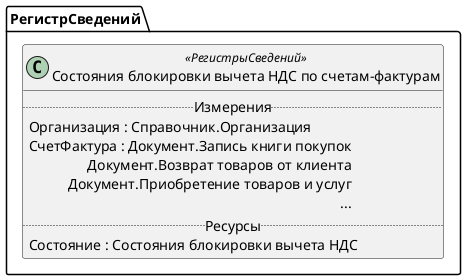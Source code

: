﻿@startuml СостоянияБлокировкиВычетаНДСПоСчетамФактурам
'!include templates.wsd
'..\include templates.wsd
class РегистрСведений.СостоянияБлокировкиВычетаНДСПоСчетамФактурам as "Состояния блокировки вычета НДС по счетам-фактурам" <<РегистрыСведений>>
{
..Измерения..
Организация : Справочник.Организация
СчетФактура : Документ.Запись книги покупок\rДокумент.Возврат товаров от клиента\rДокумент.Приобретение товаров и услуг\r...
..Ресурсы..
Состояние : Состояния блокировки вычета НДС
}
@enduml
